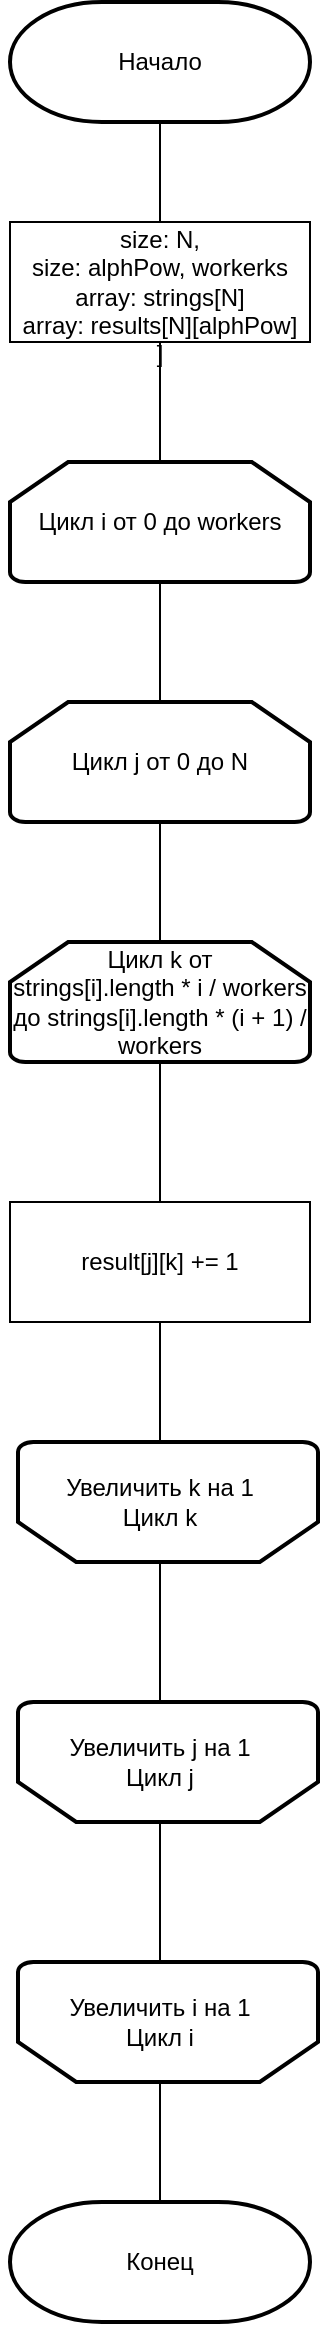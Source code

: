 <mxfile version="13.7.3" type="device"><diagram id="BkDzfWB1-Cu3Ljmq5F3K" name="Страница 1"><mxGraphModel dx="2343" dy="1580" grid="1" gridSize="10" guides="1" tooltips="1" connect="1" arrows="1" fold="1" page="1" pageScale="1" pageWidth="827" pageHeight="1169" math="0" shadow="0"><root><mxCell id="0"/><mxCell id="1" parent="0"/><mxCell id="KE__AZKFVFqMG97Rlc25-1" value="Начало" style="strokeWidth=2;html=1;shape=mxgraph.flowchart.terminator;whiteSpace=wrap;" parent="1" vertex="1"><mxGeometry x="330" y="260" width="150" height="60" as="geometry"/></mxCell><mxCell id="KE__AZKFVFqMG97Rlc25-2" value="Цикл i от 0 до workers" style="strokeWidth=2;html=1;shape=mxgraph.flowchart.loop_limit;whiteSpace=wrap;labelBackgroundColor=none;" parent="1" vertex="1"><mxGeometry x="330" y="490" width="150" height="60" as="geometry"/></mxCell><mxCell id="KE__AZKFVFqMG97Rlc25-3" value="" style="strokeWidth=2;html=1;shape=mxgraph.flowchart.loop_limit;whiteSpace=wrap;labelBackgroundColor=none;rotation=-180;align=center;" parent="1" vertex="1"><mxGeometry x="334" y="980" width="150" height="60" as="geometry"/></mxCell><mxCell id="KE__AZKFVFqMG97Rlc25-4" value="Увеличить k на 1&lt;br&gt;Цикл k" style="text;html=1;strokeColor=none;fillColor=none;align=center;verticalAlign=middle;whiteSpace=wrap;rounded=0;labelBackgroundColor=none;" parent="1" vertex="1"><mxGeometry x="325" y="980" width="160" height="60" as="geometry"/></mxCell><mxCell id="KE__AZKFVFqMG97Rlc25-5" value="&lt;br&gt;size: N,&lt;br&gt;size: alphPow, workerks&lt;br&gt;array: strings[N]&lt;br&gt;array: results[N][alphPow]&lt;br&gt;]" style="rounded=0;whiteSpace=wrap;html=1;labelBackgroundColor=none;" parent="1" vertex="1"><mxGeometry x="330" y="370" width="150" height="60" as="geometry"/></mxCell><mxCell id="KE__AZKFVFqMG97Rlc25-10" value="" style="endArrow=none;html=1;entryX=0.5;entryY=1;entryDx=0;entryDy=0;entryPerimeter=0;exitX=0.5;exitY=0;exitDx=0;exitDy=0;" parent="1" source="KE__AZKFVFqMG97Rlc25-5" target="KE__AZKFVFqMG97Rlc25-1" edge="1"><mxGeometry width="50" height="50" relative="1" as="geometry"><mxPoint x="400" y="570" as="sourcePoint"/><mxPoint x="450" y="520" as="targetPoint"/></mxGeometry></mxCell><mxCell id="KE__AZKFVFqMG97Rlc25-11" value="" style="endArrow=none;html=1;exitX=0.5;exitY=1;exitDx=0;exitDy=0;entryX=0.5;entryY=0;entryDx=0;entryDy=0;entryPerimeter=0;" parent="1" source="KE__AZKFVFqMG97Rlc25-5" target="KE__AZKFVFqMG97Rlc25-2" edge="1"><mxGeometry width="50" height="50" relative="1" as="geometry"><mxPoint x="390" y="480" as="sourcePoint"/><mxPoint x="440" y="430" as="targetPoint"/></mxGeometry></mxCell><mxCell id="KE__AZKFVFqMG97Rlc25-13" value="" style="endArrow=none;html=1;entryX=0.5;entryY=1;entryDx=0;entryDy=0;entryPerimeter=0;exitX=0.5;exitY=0;exitDx=0;exitDy=0;" parent="1" target="KE__AZKFVFqMG97Rlc25-2" edge="1"><mxGeometry width="50" height="50" relative="1" as="geometry"><mxPoint x="405" y="610.0" as="sourcePoint"/><mxPoint x="440" y="560" as="targetPoint"/></mxGeometry></mxCell><mxCell id="KE__AZKFVFqMG97Rlc25-16" value="" style="endArrow=none;html=1;entryX=0.5;entryY=1;entryDx=0;entryDy=0;exitX=0.5;exitY=0;exitDx=0;exitDy=0;" parent="1" target="KE__AZKFVFqMG97Rlc25-4" edge="1"><mxGeometry width="50" height="50" relative="1" as="geometry"><mxPoint x="405" y="1120" as="sourcePoint"/><mxPoint x="460" y="1130" as="targetPoint"/></mxGeometry></mxCell><mxCell id="KE__AZKFVFqMG97Rlc25-26" value="Конец" style="strokeWidth=2;html=1;shape=mxgraph.flowchart.terminator;whiteSpace=wrap;" parent="1" vertex="1"><mxGeometry x="330" y="1360" width="150" height="60" as="geometry"/></mxCell><mxCell id="-5MSeJeEq0OXB85OzvlD-12" style="edgeStyle=orthogonalEdgeStyle;rounded=0;orthogonalLoop=1;jettySize=auto;html=1;exitX=0.5;exitY=1;exitDx=0;exitDy=0;exitPerimeter=0;endArrow=none;endFill=0;" edge="1" parent="1" source="-5MSeJeEq0OXB85OzvlD-2" target="-5MSeJeEq0OXB85OzvlD-3"><mxGeometry relative="1" as="geometry"/></mxCell><mxCell id="-5MSeJeEq0OXB85OzvlD-2" value="Цикл j от 0 до N" style="strokeWidth=2;html=1;shape=mxgraph.flowchart.loop_limit;whiteSpace=wrap;labelBackgroundColor=none;" vertex="1" parent="1"><mxGeometry x="330" y="610" width="150" height="60" as="geometry"/></mxCell><mxCell id="-5MSeJeEq0OXB85OzvlD-11" style="edgeStyle=orthogonalEdgeStyle;rounded=0;orthogonalLoop=1;jettySize=auto;html=1;exitX=0.5;exitY=1;exitDx=0;exitDy=0;exitPerimeter=0;endArrow=none;endFill=0;" edge="1" parent="1" source="-5MSeJeEq0OXB85OzvlD-3" target="-5MSeJeEq0OXB85OzvlD-4"><mxGeometry relative="1" as="geometry"/></mxCell><mxCell id="-5MSeJeEq0OXB85OzvlD-3" value="Цикл k от&lt;br&gt;strings[i].length * i / workers до strings[i].length * (i + 1) / workers" style="strokeWidth=2;html=1;shape=mxgraph.flowchart.loop_limit;whiteSpace=wrap;labelBackgroundColor=none;" vertex="1" parent="1"><mxGeometry x="330" y="730" width="150" height="60" as="geometry"/></mxCell><mxCell id="-5MSeJeEq0OXB85OzvlD-10" style="edgeStyle=orthogonalEdgeStyle;rounded=0;orthogonalLoop=1;jettySize=auto;html=1;exitX=0.5;exitY=1;exitDx=0;exitDy=0;endArrow=none;endFill=0;" edge="1" parent="1" source="-5MSeJeEq0OXB85OzvlD-4" target="KE__AZKFVFqMG97Rlc25-4"><mxGeometry relative="1" as="geometry"/></mxCell><mxCell id="-5MSeJeEq0OXB85OzvlD-4" value="result[j][k] += 1" style="rounded=0;whiteSpace=wrap;html=1;labelBackgroundColor=none;" vertex="1" parent="1"><mxGeometry x="330" y="860" width="150" height="60" as="geometry"/></mxCell><mxCell id="-5MSeJeEq0OXB85OzvlD-6" value="" style="strokeWidth=2;html=1;shape=mxgraph.flowchart.loop_limit;whiteSpace=wrap;labelBackgroundColor=none;rotation=-180;align=center;" vertex="1" parent="1"><mxGeometry x="334" y="1110" width="150" height="60" as="geometry"/></mxCell><mxCell id="-5MSeJeEq0OXB85OzvlD-13" style="edgeStyle=orthogonalEdgeStyle;rounded=0;orthogonalLoop=1;jettySize=auto;html=1;exitX=0.5;exitY=1;exitDx=0;exitDy=0;entryX=0.5;entryY=0;entryDx=0;entryDy=0;endArrow=none;endFill=0;" edge="1" parent="1" source="-5MSeJeEq0OXB85OzvlD-7" target="-5MSeJeEq0OXB85OzvlD-9"><mxGeometry relative="1" as="geometry"/></mxCell><mxCell id="-5MSeJeEq0OXB85OzvlD-7" value="Увеличить j на 1&lt;br&gt;Цикл j" style="text;html=1;strokeColor=none;fillColor=none;align=center;verticalAlign=middle;whiteSpace=wrap;rounded=0;labelBackgroundColor=none;" vertex="1" parent="1"><mxGeometry x="325" y="1110" width="160" height="60" as="geometry"/></mxCell><mxCell id="-5MSeJeEq0OXB85OzvlD-8" value="" style="strokeWidth=2;html=1;shape=mxgraph.flowchart.loop_limit;whiteSpace=wrap;labelBackgroundColor=none;rotation=-180;align=center;" vertex="1" parent="1"><mxGeometry x="334" y="1240" width="150" height="60" as="geometry"/></mxCell><mxCell id="-5MSeJeEq0OXB85OzvlD-14" style="edgeStyle=orthogonalEdgeStyle;rounded=0;orthogonalLoop=1;jettySize=auto;html=1;exitX=0.5;exitY=1;exitDx=0;exitDy=0;entryX=0.5;entryY=0;entryDx=0;entryDy=0;entryPerimeter=0;endArrow=none;endFill=0;" edge="1" parent="1" source="-5MSeJeEq0OXB85OzvlD-9" target="KE__AZKFVFqMG97Rlc25-26"><mxGeometry relative="1" as="geometry"/></mxCell><mxCell id="-5MSeJeEq0OXB85OzvlD-9" value="Увеличить i на 1&lt;br&gt;Цикл i" style="text;html=1;strokeColor=none;fillColor=none;align=center;verticalAlign=middle;whiteSpace=wrap;rounded=0;labelBackgroundColor=none;" vertex="1" parent="1"><mxGeometry x="325" y="1240" width="160" height="60" as="geometry"/></mxCell></root></mxGraphModel></diagram></mxfile>